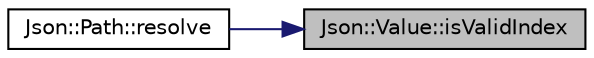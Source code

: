 digraph "Json::Value::isValidIndex"
{
 // LATEX_PDF_SIZE
  edge [fontname="Helvetica",fontsize="10",labelfontname="Helvetica",labelfontsize="10"];
  node [fontname="Helvetica",fontsize="10",shape=record];
  rankdir="RL";
  Node1 [label="Json::Value::isValidIndex",height=0.2,width=0.4,color="black", fillcolor="grey75", style="filled", fontcolor="black",tooltip="Return true if index < size()."];
  Node1 -> Node2 [dir="back",color="midnightblue",fontsize="10",style="solid",fontname="Helvetica"];
  Node2 [label="Json::Path::resolve",height=0.2,width=0.4,color="black", fillcolor="white", style="filled",URL="$class_json_1_1_path.html#ad1abdc54d2e03fc0e9436c3b9fd55a33",tooltip=" "];
}

